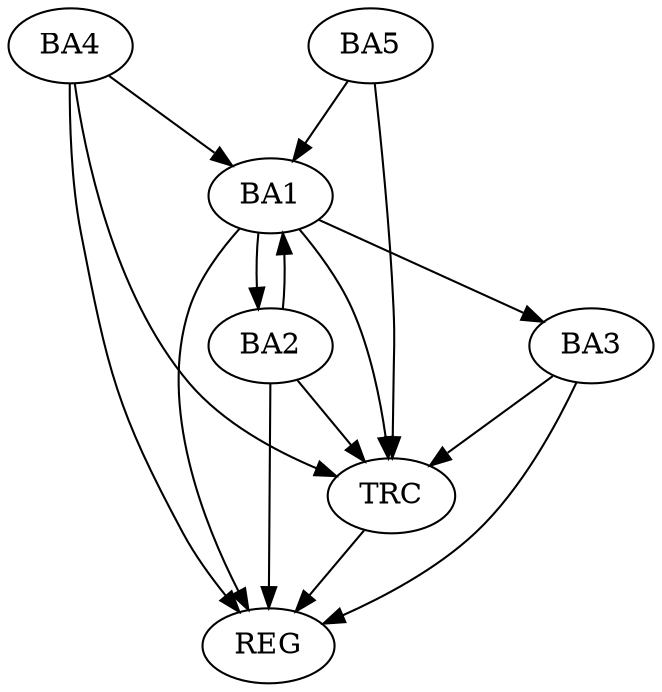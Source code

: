 strict digraph G {
  BA1 [ label="BA1" ];
  BA2 [ label="BA2" ];
  BA3 [ label="BA3" ];
  BA4 [ label="BA4" ];
  BA5 [ label="BA5" ];
  REG [ label="REG" ];
  TRC [ label="TRC" ];
  BA1 -> BA2;
  BA2 -> BA1;
  BA4 -> BA1;
  BA5 -> BA1;
  BA1 -> REG;
  BA2 -> REG;
  BA3 -> REG;
  BA4 -> REG;
  BA1 -> TRC;
  BA2 -> TRC;
  BA3 -> TRC;
  BA4 -> TRC;
  BA5 -> TRC;
  TRC -> REG;
  BA1 -> BA3;
}
